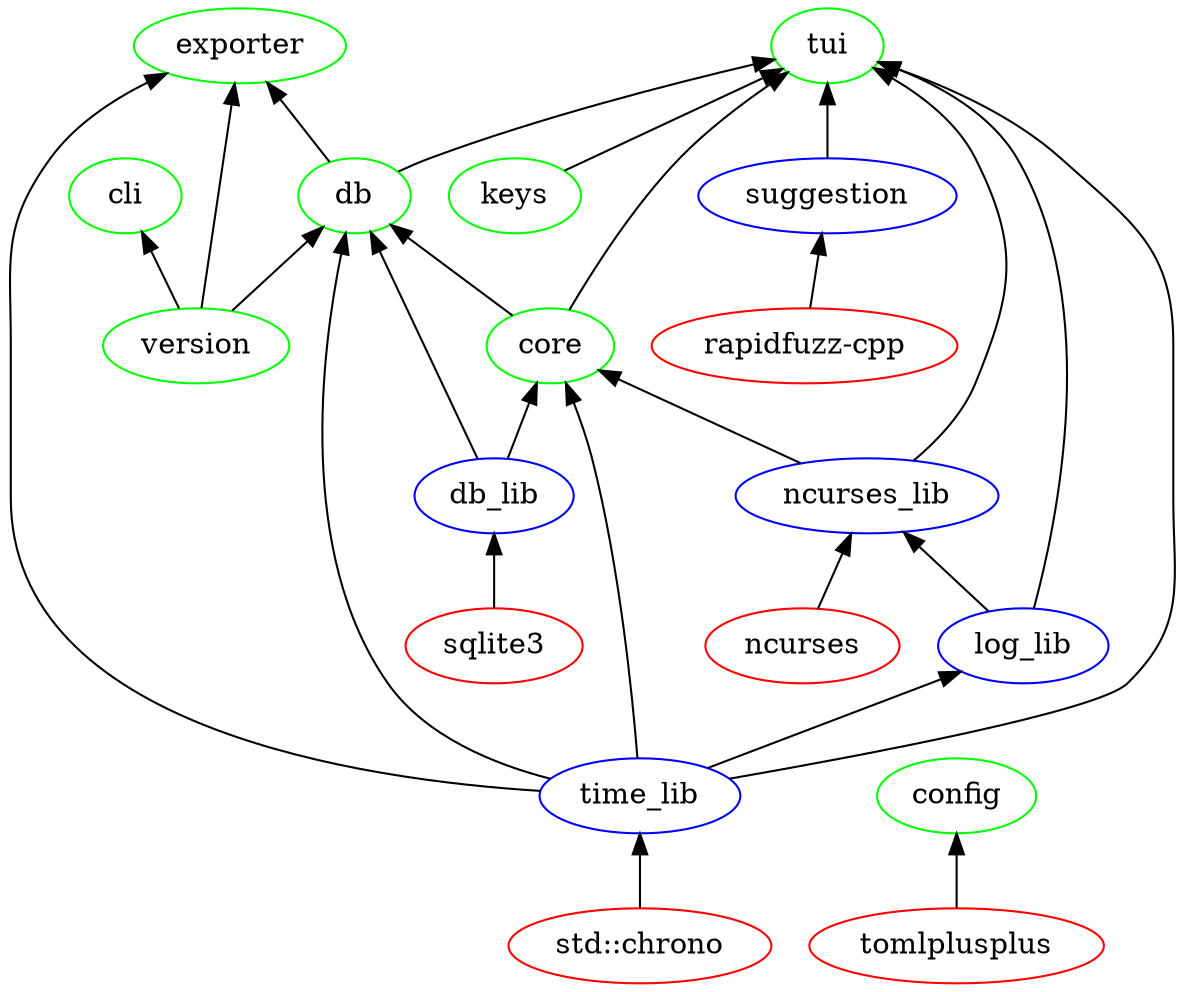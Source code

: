 digraph modules {
    rankdir="BT"
    ncurses [label="ncurses", color="red"]
    sqlite [label="sqlite3", color="red"]
    tomlplusplus [label="tomlplusplus", color="red"]
    rapidfuzz [label="rapidfuzz-cpp", color="red"]
    chrono [label="std::chrono", color="red"]
    time_lib [label="time_lib", color="blue"]
    log_lib [label="log_lib", color="blue"]
    db_lib [label="db_lib", color="blue"]
    ncurses_lib [label="ncurses_lib", color="blue"]
    suggestion [label="suggestion", color="blue"]
    version [label="version", color="green"]
    keys [label="keys", color="green"]
    core [label="core", color="green"]
    db [label="db", color="green"]
    config [label="config", color="green"]
    exporter [label="exporter", color="green"]
    cli [label="cli", color="green"]
    tui [label="tui", color="green"]
    //main [label="main"]
  
    chrono -> time_lib
    time_lib -> log_lib
    sqlite -> db_lib
    {log_lib, ncurses} -> ncurses_lib
    rapidfuzz -> suggestion
    {time_lib, ncurses_lib, db_lib} -> core
    {version, db_lib, time_lib, core} -> db
    tomlplusplus -> config
    {time_lib, db, version} -> exporter
    version -> cli
    {ncurses_lib, core, suggestion, time_lib, log_lib, keys, db} -> tui
    //{keys, cli, exporter, db, time_lib, log_lib, config, version, tui} -> main
}
